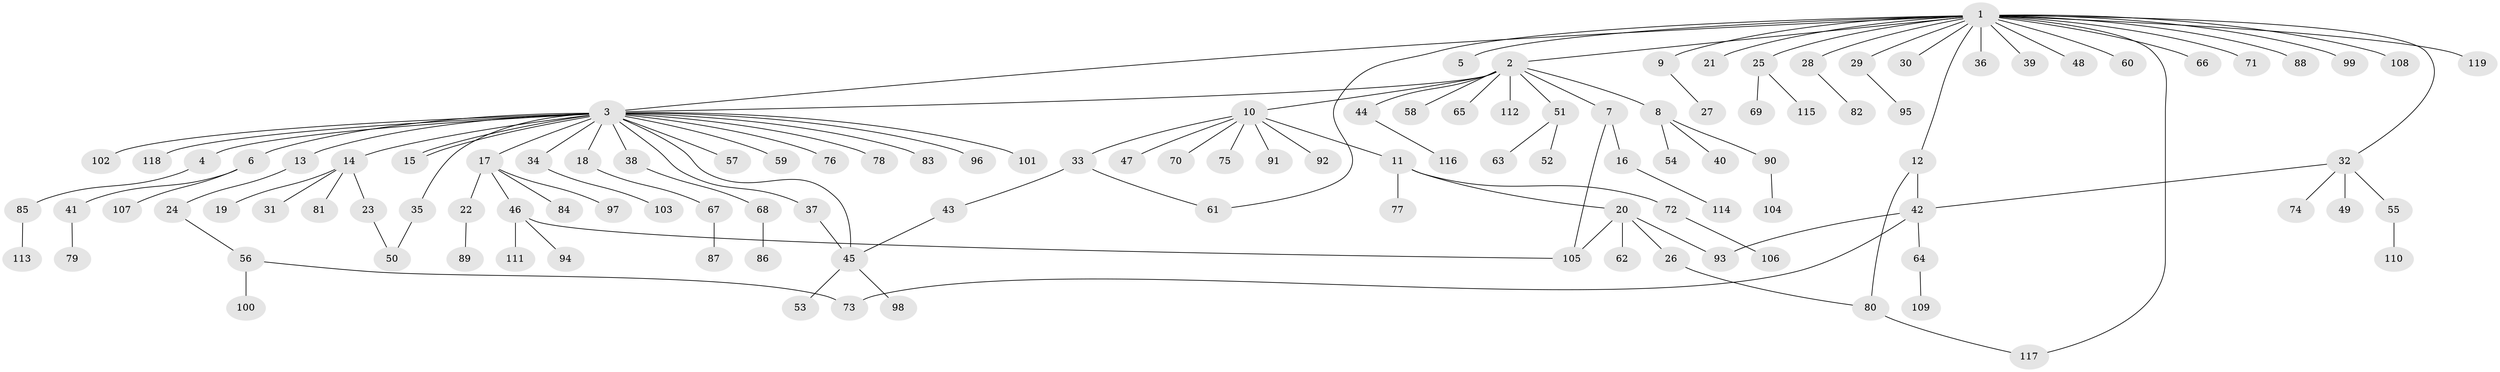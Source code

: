 // coarse degree distribution, {22: 0.011627906976744186, 9: 0.011627906976744186, 24: 0.011627906976744186, 2: 0.18604651162790697, 1: 0.6395348837209303, 3: 0.05813953488372093, 7: 0.023255813953488372, 6: 0.023255813953488372, 4: 0.023255813953488372, 5: 0.011627906976744186}
// Generated by graph-tools (version 1.1) at 2025/41/03/06/25 10:41:46]
// undirected, 119 vertices, 131 edges
graph export_dot {
graph [start="1"]
  node [color=gray90,style=filled];
  1;
  2;
  3;
  4;
  5;
  6;
  7;
  8;
  9;
  10;
  11;
  12;
  13;
  14;
  15;
  16;
  17;
  18;
  19;
  20;
  21;
  22;
  23;
  24;
  25;
  26;
  27;
  28;
  29;
  30;
  31;
  32;
  33;
  34;
  35;
  36;
  37;
  38;
  39;
  40;
  41;
  42;
  43;
  44;
  45;
  46;
  47;
  48;
  49;
  50;
  51;
  52;
  53;
  54;
  55;
  56;
  57;
  58;
  59;
  60;
  61;
  62;
  63;
  64;
  65;
  66;
  67;
  68;
  69;
  70;
  71;
  72;
  73;
  74;
  75;
  76;
  77;
  78;
  79;
  80;
  81;
  82;
  83;
  84;
  85;
  86;
  87;
  88;
  89;
  90;
  91;
  92;
  93;
  94;
  95;
  96;
  97;
  98;
  99;
  100;
  101;
  102;
  103;
  104;
  105;
  106;
  107;
  108;
  109;
  110;
  111;
  112;
  113;
  114;
  115;
  116;
  117;
  118;
  119;
  1 -- 2;
  1 -- 3;
  1 -- 5;
  1 -- 9;
  1 -- 12;
  1 -- 21;
  1 -- 25;
  1 -- 28;
  1 -- 29;
  1 -- 30;
  1 -- 32;
  1 -- 36;
  1 -- 39;
  1 -- 48;
  1 -- 60;
  1 -- 61;
  1 -- 66;
  1 -- 71;
  1 -- 88;
  1 -- 99;
  1 -- 108;
  1 -- 117;
  1 -- 119;
  2 -- 3;
  2 -- 7;
  2 -- 8;
  2 -- 10;
  2 -- 44;
  2 -- 51;
  2 -- 58;
  2 -- 65;
  2 -- 112;
  3 -- 4;
  3 -- 6;
  3 -- 13;
  3 -- 14;
  3 -- 15;
  3 -- 15;
  3 -- 17;
  3 -- 18;
  3 -- 34;
  3 -- 35;
  3 -- 37;
  3 -- 38;
  3 -- 45;
  3 -- 57;
  3 -- 59;
  3 -- 76;
  3 -- 78;
  3 -- 83;
  3 -- 96;
  3 -- 101;
  3 -- 102;
  3 -- 118;
  4 -- 85;
  6 -- 41;
  6 -- 107;
  7 -- 16;
  7 -- 105;
  8 -- 40;
  8 -- 54;
  8 -- 90;
  9 -- 27;
  10 -- 11;
  10 -- 33;
  10 -- 47;
  10 -- 70;
  10 -- 75;
  10 -- 91;
  10 -- 92;
  11 -- 20;
  11 -- 72;
  11 -- 77;
  12 -- 42;
  12 -- 80;
  13 -- 24;
  14 -- 19;
  14 -- 23;
  14 -- 31;
  14 -- 81;
  16 -- 114;
  17 -- 22;
  17 -- 46;
  17 -- 84;
  17 -- 97;
  18 -- 67;
  20 -- 26;
  20 -- 62;
  20 -- 93;
  20 -- 105;
  22 -- 89;
  23 -- 50;
  24 -- 56;
  25 -- 69;
  25 -- 115;
  26 -- 80;
  28 -- 82;
  29 -- 95;
  32 -- 42;
  32 -- 49;
  32 -- 55;
  32 -- 74;
  33 -- 43;
  33 -- 61;
  34 -- 103;
  35 -- 50;
  37 -- 45;
  38 -- 68;
  41 -- 79;
  42 -- 64;
  42 -- 73;
  42 -- 93;
  43 -- 45;
  44 -- 116;
  45 -- 53;
  45 -- 98;
  46 -- 94;
  46 -- 105;
  46 -- 111;
  51 -- 52;
  51 -- 63;
  55 -- 110;
  56 -- 73;
  56 -- 100;
  64 -- 109;
  67 -- 87;
  68 -- 86;
  72 -- 106;
  80 -- 117;
  85 -- 113;
  90 -- 104;
}
